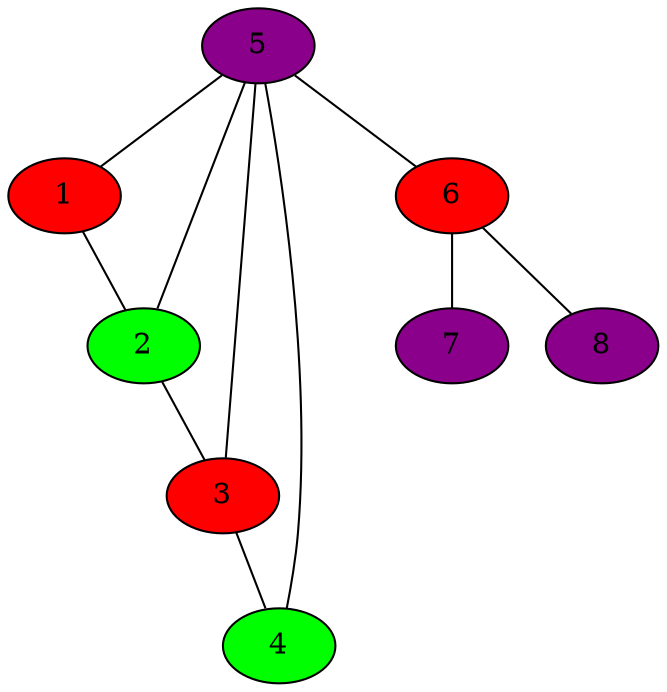 graph
{
    node [style="filled"]
    1 -- 2
    2 -- 3
    3 -- 4
    5 -- {1 2 3 4 6}
    6 -- {7 8}

    1 [fillcolor="red"]
    2 [fillcolor="green"]
    3 [fillcolor="red"]
    4 [fillcolor="green"]
    5 [fillcolor="darkmagenta"]
    6 [fillcolor="red"]
    7 [fillcolor="darkmagenta"]
    8 [fillcolor="darkmagenta"]
}
